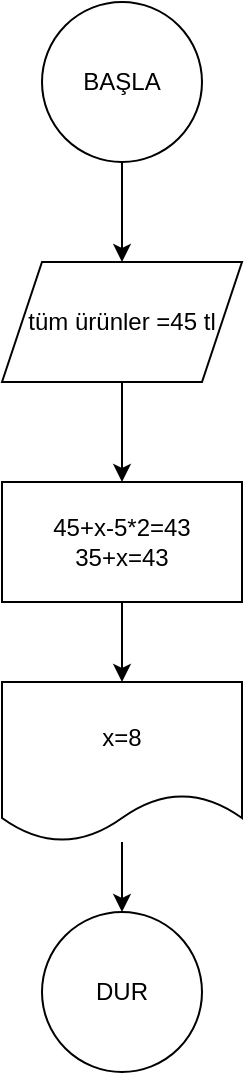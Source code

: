 <mxfile version="15.0.3" type="device"><diagram id="J9KO7Gzxqtoyupnw0dfY" name="Page-1"><mxGraphModel dx="1248" dy="677" grid="1" gridSize="10" guides="1" tooltips="1" connect="1" arrows="1" fold="1" page="1" pageScale="1" pageWidth="827" pageHeight="1169" math="0" shadow="0"><root><mxCell id="0"/><mxCell id="1" parent="0"/><mxCell id="A5AN4U03CbS-xTg5v4jj-1" value="DUR" style="ellipse;whiteSpace=wrap;html=1;aspect=fixed;" vertex="1" parent="1"><mxGeometry x="370" y="505" width="80" height="80" as="geometry"/></mxCell><mxCell id="A5AN4U03CbS-xTg5v4jj-4" value="" style="edgeStyle=orthogonalEdgeStyle;rounded=0;orthogonalLoop=1;jettySize=auto;html=1;" edge="1" parent="1" source="A5AN4U03CbS-xTg5v4jj-2" target="A5AN4U03CbS-xTg5v4jj-3"><mxGeometry relative="1" as="geometry"/></mxCell><mxCell id="A5AN4U03CbS-xTg5v4jj-2" value="BAŞLA" style="ellipse;whiteSpace=wrap;html=1;aspect=fixed;" vertex="1" parent="1"><mxGeometry x="370" y="50" width="80" height="80" as="geometry"/></mxCell><mxCell id="A5AN4U03CbS-xTg5v4jj-6" value="" style="edgeStyle=orthogonalEdgeStyle;rounded=0;orthogonalLoop=1;jettySize=auto;html=1;" edge="1" parent="1" source="A5AN4U03CbS-xTg5v4jj-3" target="A5AN4U03CbS-xTg5v4jj-5"><mxGeometry relative="1" as="geometry"/></mxCell><mxCell id="A5AN4U03CbS-xTg5v4jj-3" value="tüm ürünler =45 tl" style="shape=parallelogram;perimeter=parallelogramPerimeter;whiteSpace=wrap;html=1;fixedSize=1;" vertex="1" parent="1"><mxGeometry x="350" y="180" width="120" height="60" as="geometry"/></mxCell><mxCell id="A5AN4U03CbS-xTg5v4jj-9" value="" style="edgeStyle=orthogonalEdgeStyle;rounded=0;orthogonalLoop=1;jettySize=auto;html=1;" edge="1" parent="1" source="A5AN4U03CbS-xTg5v4jj-5" target="A5AN4U03CbS-xTg5v4jj-8"><mxGeometry relative="1" as="geometry"/></mxCell><mxCell id="A5AN4U03CbS-xTg5v4jj-5" value="45+x-5*2=43&lt;br&gt;35+x=43&lt;br&gt;" style="rounded=0;whiteSpace=wrap;html=1;" vertex="1" parent="1"><mxGeometry x="350" y="290" width="120" height="60" as="geometry"/></mxCell><mxCell id="A5AN4U03CbS-xTg5v4jj-10" value="" style="edgeStyle=orthogonalEdgeStyle;rounded=0;orthogonalLoop=1;jettySize=auto;html=1;" edge="1" parent="1" source="A5AN4U03CbS-xTg5v4jj-8" target="A5AN4U03CbS-xTg5v4jj-1"><mxGeometry relative="1" as="geometry"/></mxCell><mxCell id="A5AN4U03CbS-xTg5v4jj-8" value="x=8" style="shape=document;whiteSpace=wrap;html=1;boundedLbl=1;" vertex="1" parent="1"><mxGeometry x="350" y="390" width="120" height="80" as="geometry"/></mxCell></root></mxGraphModel></diagram></mxfile>